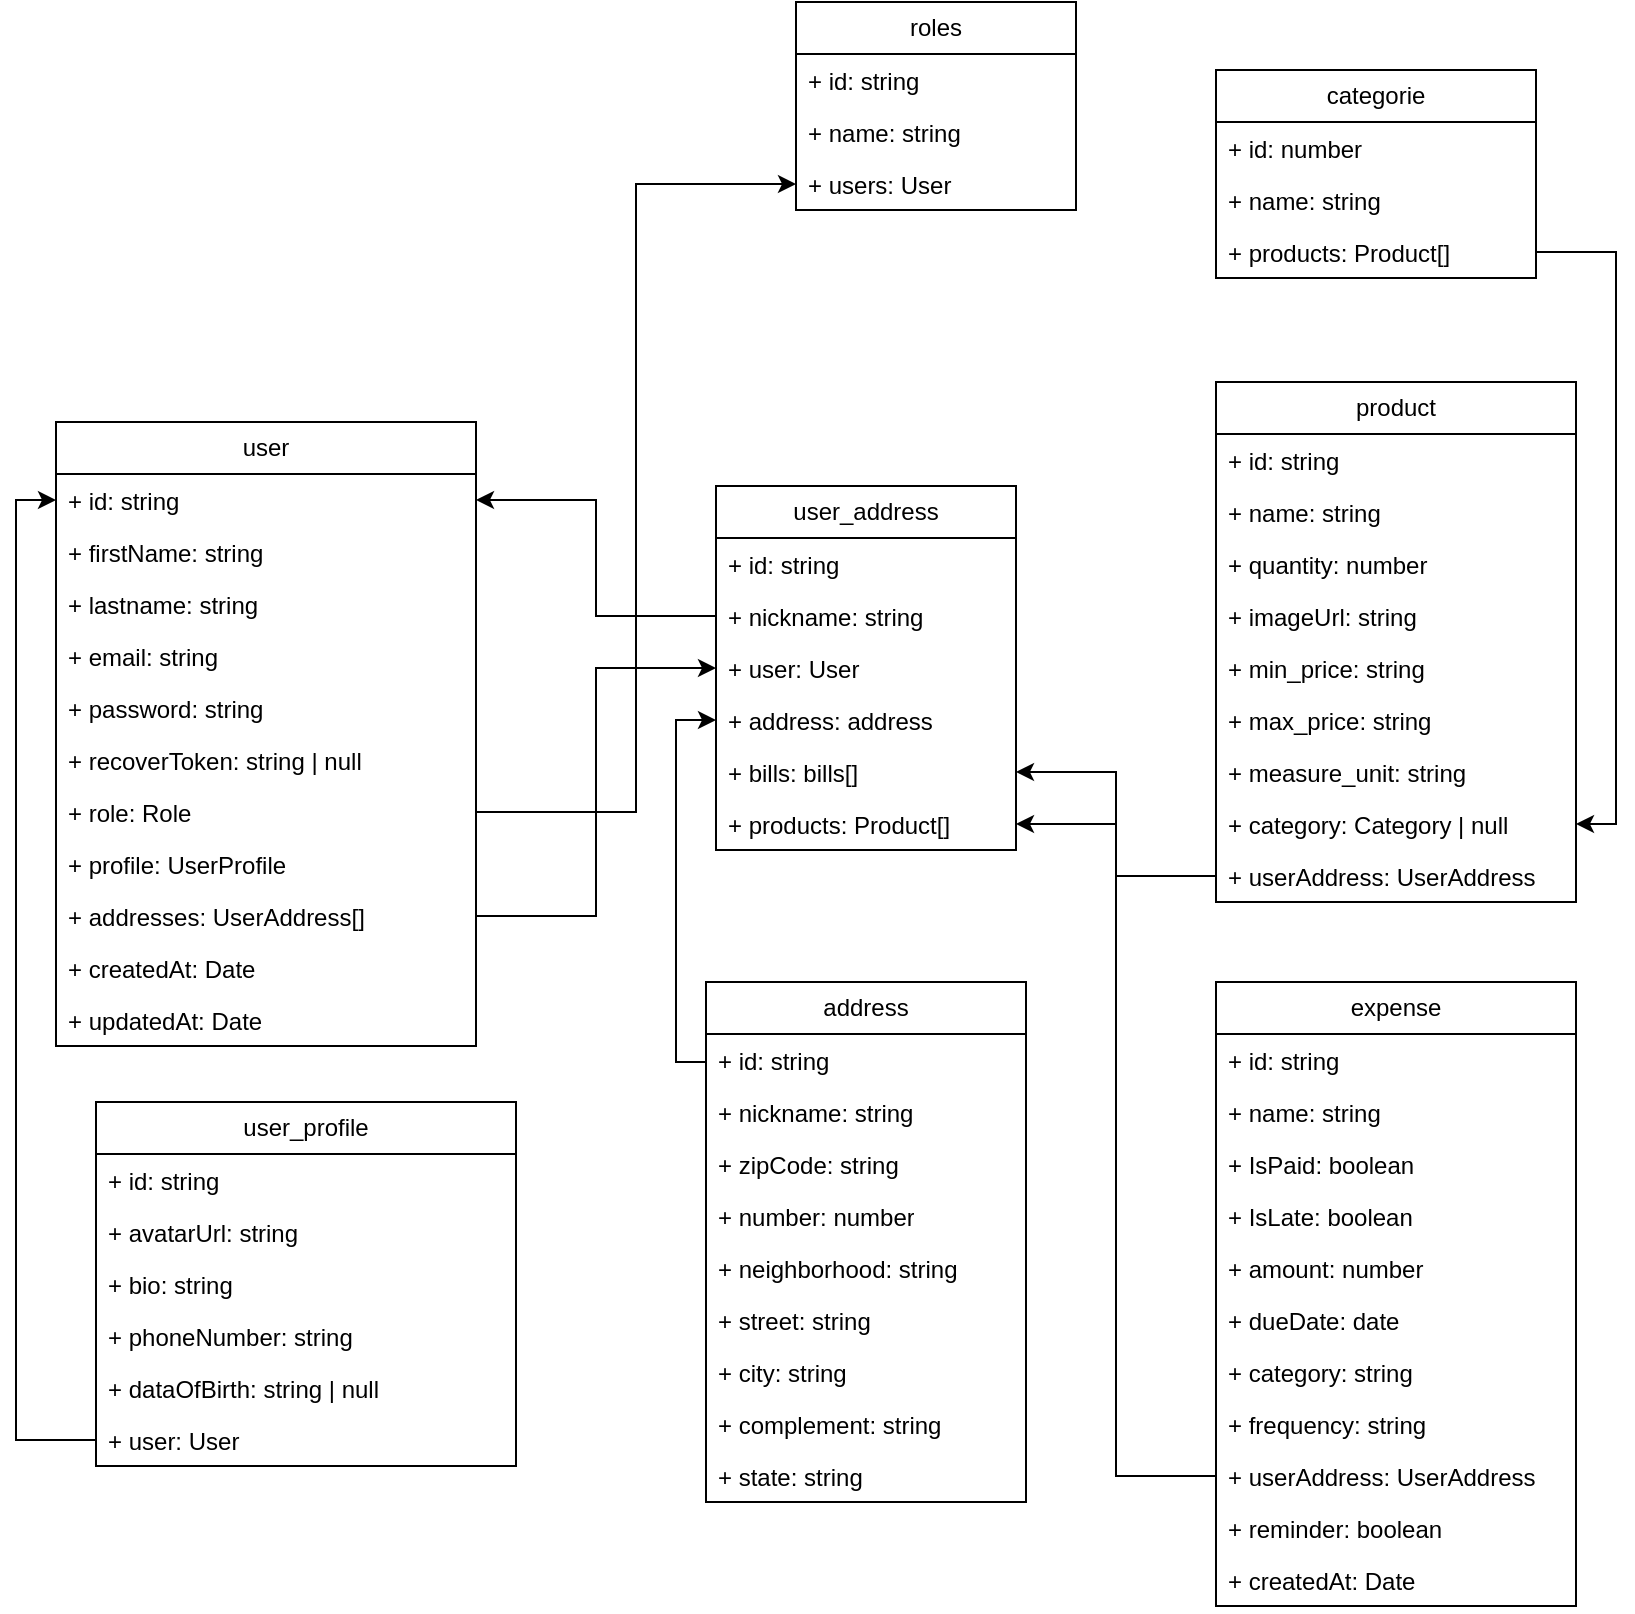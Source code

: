 <mxfile version="24.7.17">
  <diagram id="R2lEEEUBdFMjLlhIrx00" name="Page-1">
    <mxGraphModel dx="1842" dy="894" grid="1" gridSize="10" guides="1" tooltips="1" connect="1" arrows="1" fold="1" page="1" pageScale="1" pageWidth="850" pageHeight="1100" math="0" shadow="0" extFonts="Permanent Marker^https://fonts.googleapis.com/css?family=Permanent+Marker">
      <root>
        <mxCell id="0" />
        <mxCell id="1" parent="0" />
        <mxCell id="eQGmNUvE_61EHRvvvZyM-5" value="user" style="swimlane;fontStyle=0;childLayout=stackLayout;horizontal=1;startSize=26;fillColor=none;horizontalStack=0;resizeParent=1;resizeParentMax=0;resizeLast=0;collapsible=1;marginBottom=0;whiteSpace=wrap;html=1;" parent="1" vertex="1">
          <mxGeometry x="30" y="250" width="210" height="312" as="geometry" />
        </mxCell>
        <mxCell id="eQGmNUvE_61EHRvvvZyM-6" value="+ id: string" style="text;strokeColor=none;fillColor=none;align=left;verticalAlign=top;spacingLeft=4;spacingRight=4;overflow=hidden;rotatable=0;points=[[0,0.5],[1,0.5]];portConstraint=eastwest;whiteSpace=wrap;html=1;" parent="eQGmNUvE_61EHRvvvZyM-5" vertex="1">
          <mxGeometry y="26" width="210" height="26" as="geometry" />
        </mxCell>
        <mxCell id="eQGmNUvE_61EHRvvvZyM-7" value="+ firstName: string" style="text;strokeColor=none;fillColor=none;align=left;verticalAlign=top;spacingLeft=4;spacingRight=4;overflow=hidden;rotatable=0;points=[[0,0.5],[1,0.5]];portConstraint=eastwest;whiteSpace=wrap;html=1;" parent="eQGmNUvE_61EHRvvvZyM-5" vertex="1">
          <mxGeometry y="52" width="210" height="26" as="geometry" />
        </mxCell>
        <mxCell id="eQGmNUvE_61EHRvvvZyM-8" value="+ lastname: string&lt;div&gt;&lt;br&gt;&lt;/div&gt;" style="text;strokeColor=none;fillColor=none;align=left;verticalAlign=top;spacingLeft=4;spacingRight=4;overflow=hidden;rotatable=0;points=[[0,0.5],[1,0.5]];portConstraint=eastwest;whiteSpace=wrap;html=1;" parent="eQGmNUvE_61EHRvvvZyM-5" vertex="1">
          <mxGeometry y="78" width="210" height="26" as="geometry" />
        </mxCell>
        <mxCell id="eQGmNUvE_61EHRvvvZyM-27" value="+ email: string&lt;div&gt;&lt;br&gt;&lt;/div&gt;" style="text;strokeColor=none;fillColor=none;align=left;verticalAlign=top;spacingLeft=4;spacingRight=4;overflow=hidden;rotatable=0;points=[[0,0.5],[1,0.5]];portConstraint=eastwest;whiteSpace=wrap;html=1;" parent="eQGmNUvE_61EHRvvvZyM-5" vertex="1">
          <mxGeometry y="104" width="210" height="26" as="geometry" />
        </mxCell>
        <mxCell id="eQGmNUvE_61EHRvvvZyM-29" value="+ password: string&lt;div&gt;&lt;br&gt;&lt;/div&gt;" style="text;strokeColor=none;fillColor=none;align=left;verticalAlign=top;spacingLeft=4;spacingRight=4;overflow=hidden;rotatable=0;points=[[0,0.5],[1,0.5]];portConstraint=eastwest;whiteSpace=wrap;html=1;" parent="eQGmNUvE_61EHRvvvZyM-5" vertex="1">
          <mxGeometry y="130" width="210" height="26" as="geometry" />
        </mxCell>
        <mxCell id="eQGmNUvE_61EHRvvvZyM-30" value="+ recoverToken: string | null&lt;div&gt;&lt;br&gt;&lt;/div&gt;" style="text;strokeColor=none;fillColor=none;align=left;verticalAlign=top;spacingLeft=4;spacingRight=4;overflow=hidden;rotatable=0;points=[[0,0.5],[1,0.5]];portConstraint=eastwest;whiteSpace=wrap;html=1;" parent="eQGmNUvE_61EHRvvvZyM-5" vertex="1">
          <mxGeometry y="156" width="210" height="26" as="geometry" />
        </mxCell>
        <mxCell id="eQGmNUvE_61EHRvvvZyM-31" value="+ role: Role&lt;div&gt;&lt;br&gt;&lt;/div&gt;" style="text;strokeColor=none;fillColor=none;align=left;verticalAlign=top;spacingLeft=4;spacingRight=4;overflow=hidden;rotatable=0;points=[[0,0.5],[1,0.5]];portConstraint=eastwest;whiteSpace=wrap;html=1;" parent="eQGmNUvE_61EHRvvvZyM-5" vertex="1">
          <mxGeometry y="182" width="210" height="26" as="geometry" />
        </mxCell>
        <mxCell id="eTToBHc4Xu6PELVwYgDi-15" value="+ profile: UserProfile&lt;div&gt;&lt;br&gt;&lt;/div&gt;" style="text;strokeColor=none;fillColor=none;align=left;verticalAlign=top;spacingLeft=4;spacingRight=4;overflow=hidden;rotatable=0;points=[[0,0.5],[1,0.5]];portConstraint=eastwest;whiteSpace=wrap;html=1;" vertex="1" parent="eQGmNUvE_61EHRvvvZyM-5">
          <mxGeometry y="208" width="210" height="26" as="geometry" />
        </mxCell>
        <mxCell id="eQGmNUvE_61EHRvvvZyM-45" value="+ addresses: UserAddress[]&lt;div&gt;&lt;br&gt;&lt;/div&gt;" style="text;strokeColor=none;fillColor=none;align=left;verticalAlign=top;spacingLeft=4;spacingRight=4;overflow=hidden;rotatable=0;points=[[0,0.5],[1,0.5]];portConstraint=eastwest;whiteSpace=wrap;html=1;" parent="eQGmNUvE_61EHRvvvZyM-5" vertex="1">
          <mxGeometry y="234" width="210" height="26" as="geometry" />
        </mxCell>
        <mxCell id="eQGmNUvE_61EHRvvvZyM-32" value="+ createdAt: Date&lt;div&gt;&lt;br&gt;&lt;/div&gt;" style="text;strokeColor=none;fillColor=none;align=left;verticalAlign=top;spacingLeft=4;spacingRight=4;overflow=hidden;rotatable=0;points=[[0,0.5],[1,0.5]];portConstraint=eastwest;whiteSpace=wrap;html=1;" parent="eQGmNUvE_61EHRvvvZyM-5" vertex="1">
          <mxGeometry y="260" width="210" height="26" as="geometry" />
        </mxCell>
        <mxCell id="eQGmNUvE_61EHRvvvZyM-33" value="+ updatedAt: Date&lt;div&gt;&lt;br&gt;&lt;/div&gt;" style="text;strokeColor=none;fillColor=none;align=left;verticalAlign=top;spacingLeft=4;spacingRight=4;overflow=hidden;rotatable=0;points=[[0,0.5],[1,0.5]];portConstraint=eastwest;whiteSpace=wrap;html=1;" parent="eQGmNUvE_61EHRvvvZyM-5" vertex="1">
          <mxGeometry y="286" width="210" height="26" as="geometry" />
        </mxCell>
        <mxCell id="eQGmNUvE_61EHRvvvZyM-9" value="product" style="swimlane;fontStyle=0;childLayout=stackLayout;horizontal=1;startSize=26;fillColor=none;horizontalStack=0;resizeParent=1;resizeParentMax=0;resizeLast=0;collapsible=1;marginBottom=0;whiteSpace=wrap;html=1;" parent="1" vertex="1">
          <mxGeometry x="610" y="230" width="180" height="260" as="geometry" />
        </mxCell>
        <mxCell id="eQGmNUvE_61EHRvvvZyM-10" value="+ id: string" style="text;strokeColor=none;fillColor=none;align=left;verticalAlign=top;spacingLeft=4;spacingRight=4;overflow=hidden;rotatable=0;points=[[0,0.5],[1,0.5]];portConstraint=eastwest;whiteSpace=wrap;html=1;" parent="eQGmNUvE_61EHRvvvZyM-9" vertex="1">
          <mxGeometry y="26" width="180" height="26" as="geometry" />
        </mxCell>
        <mxCell id="eQGmNUvE_61EHRvvvZyM-11" value="+ name: string" style="text;strokeColor=none;fillColor=none;align=left;verticalAlign=top;spacingLeft=4;spacingRight=4;overflow=hidden;rotatable=0;points=[[0,0.5],[1,0.5]];portConstraint=eastwest;whiteSpace=wrap;html=1;" parent="eQGmNUvE_61EHRvvvZyM-9" vertex="1">
          <mxGeometry y="52" width="180" height="26" as="geometry" />
        </mxCell>
        <mxCell id="eQGmNUvE_61EHRvvvZyM-12" value="+ quantity: number" style="text;strokeColor=none;fillColor=none;align=left;verticalAlign=top;spacingLeft=4;spacingRight=4;overflow=hidden;rotatable=0;points=[[0,0.5],[1,0.5]];portConstraint=eastwest;whiteSpace=wrap;html=1;" parent="eQGmNUvE_61EHRvvvZyM-9" vertex="1">
          <mxGeometry y="78" width="180" height="26" as="geometry" />
        </mxCell>
        <mxCell id="eQGmNUvE_61EHRvvvZyM-51" value="+ imageUrl: string" style="text;strokeColor=none;fillColor=none;align=left;verticalAlign=top;spacingLeft=4;spacingRight=4;overflow=hidden;rotatable=0;points=[[0,0.5],[1,0.5]];portConstraint=eastwest;whiteSpace=wrap;html=1;" parent="eQGmNUvE_61EHRvvvZyM-9" vertex="1">
          <mxGeometry y="104" width="180" height="26" as="geometry" />
        </mxCell>
        <mxCell id="jCTe3lt51-_xeknNFVKj-33" value="+ min_price: string" style="text;strokeColor=none;fillColor=none;align=left;verticalAlign=top;spacingLeft=4;spacingRight=4;overflow=hidden;rotatable=0;points=[[0,0.5],[1,0.5]];portConstraint=eastwest;whiteSpace=wrap;html=1;" parent="eQGmNUvE_61EHRvvvZyM-9" vertex="1">
          <mxGeometry y="130" width="180" height="26" as="geometry" />
        </mxCell>
        <mxCell id="jCTe3lt51-_xeknNFVKj-34" value="+ max_price: string" style="text;strokeColor=none;fillColor=none;align=left;verticalAlign=top;spacingLeft=4;spacingRight=4;overflow=hidden;rotatable=0;points=[[0,0.5],[1,0.5]];portConstraint=eastwest;whiteSpace=wrap;html=1;" parent="eQGmNUvE_61EHRvvvZyM-9" vertex="1">
          <mxGeometry y="156" width="180" height="26" as="geometry" />
        </mxCell>
        <mxCell id="jCTe3lt51-_xeknNFVKj-35" value="+ measure_unit: string" style="text;strokeColor=none;fillColor=none;align=left;verticalAlign=top;spacingLeft=4;spacingRight=4;overflow=hidden;rotatable=0;points=[[0,0.5],[1,0.5]];portConstraint=eastwest;whiteSpace=wrap;html=1;" parent="eQGmNUvE_61EHRvvvZyM-9" vertex="1">
          <mxGeometry y="182" width="180" height="26" as="geometry" />
        </mxCell>
        <mxCell id="eQGmNUvE_61EHRvvvZyM-52" value="+ category: Category | null" style="text;strokeColor=none;fillColor=none;align=left;verticalAlign=top;spacingLeft=4;spacingRight=4;overflow=hidden;rotatable=0;points=[[0,0.5],[1,0.5]];portConstraint=eastwest;whiteSpace=wrap;html=1;" parent="eQGmNUvE_61EHRvvvZyM-9" vertex="1">
          <mxGeometry y="208" width="180" height="26" as="geometry" />
        </mxCell>
        <mxCell id="eQGmNUvE_61EHRvvvZyM-53" value="&lt;div style=&quot;text-align: center;&quot;&gt;&lt;span style=&quot;background-color: initial;&quot;&gt;+&amp;nbsp;&lt;/span&gt;&lt;span style=&quot;background-color: initial; text-align: center;&quot;&gt;userAddress&lt;/span&gt;&lt;span style=&quot;background-color: initial;&quot;&gt;: UserAddress&lt;/span&gt;&lt;/div&gt;" style="text;strokeColor=none;fillColor=none;align=left;verticalAlign=top;spacingLeft=4;spacingRight=4;overflow=hidden;rotatable=0;points=[[0,0.5],[1,0.5]];portConstraint=eastwest;whiteSpace=wrap;html=1;" parent="eQGmNUvE_61EHRvvvZyM-9" vertex="1">
          <mxGeometry y="234" width="180" height="26" as="geometry" />
        </mxCell>
        <mxCell id="eQGmNUvE_61EHRvvvZyM-13" value="user_address" style="swimlane;fontStyle=0;childLayout=stackLayout;horizontal=1;startSize=26;fillColor=none;horizontalStack=0;resizeParent=1;resizeParentMax=0;resizeLast=0;collapsible=1;marginBottom=0;whiteSpace=wrap;html=1;" parent="1" vertex="1">
          <mxGeometry x="360" y="282" width="150" height="182" as="geometry" />
        </mxCell>
        <mxCell id="eQGmNUvE_61EHRvvvZyM-14" value="+ id: string" style="text;strokeColor=none;fillColor=none;align=left;verticalAlign=top;spacingLeft=4;spacingRight=4;overflow=hidden;rotatable=0;points=[[0,0.5],[1,0.5]];portConstraint=eastwest;whiteSpace=wrap;html=1;" parent="eQGmNUvE_61EHRvvvZyM-13" vertex="1">
          <mxGeometry y="26" width="150" height="26" as="geometry" />
        </mxCell>
        <mxCell id="eQGmNUvE_61EHRvvvZyM-15" value="+ nickname: string" style="text;strokeColor=none;fillColor=none;align=left;verticalAlign=top;spacingLeft=4;spacingRight=4;overflow=hidden;rotatable=0;points=[[0,0.5],[1,0.5]];portConstraint=eastwest;whiteSpace=wrap;html=1;" parent="eQGmNUvE_61EHRvvvZyM-13" vertex="1">
          <mxGeometry y="52" width="150" height="26" as="geometry" />
        </mxCell>
        <mxCell id="eQGmNUvE_61EHRvvvZyM-16" value="+ user: User" style="text;strokeColor=none;fillColor=none;align=left;verticalAlign=top;spacingLeft=4;spacingRight=4;overflow=hidden;rotatable=0;points=[[0,0.5],[1,0.5]];portConstraint=eastwest;whiteSpace=wrap;html=1;" parent="eQGmNUvE_61EHRvvvZyM-13" vertex="1">
          <mxGeometry y="78" width="150" height="26" as="geometry" />
        </mxCell>
        <mxCell id="jCTe3lt51-_xeknNFVKj-1" value="+ address: address" style="text;strokeColor=none;fillColor=none;align=left;verticalAlign=top;spacingLeft=4;spacingRight=4;overflow=hidden;rotatable=0;points=[[0,0.5],[1,0.5]];portConstraint=eastwest;whiteSpace=wrap;html=1;" parent="eQGmNUvE_61EHRvvvZyM-13" vertex="1">
          <mxGeometry y="104" width="150" height="26" as="geometry" />
        </mxCell>
        <mxCell id="jCTe3lt51-_xeknNFVKj-2" value="+ bills: bills[]" style="text;strokeColor=none;fillColor=none;align=left;verticalAlign=top;spacingLeft=4;spacingRight=4;overflow=hidden;rotatable=0;points=[[0,0.5],[1,0.5]];portConstraint=eastwest;whiteSpace=wrap;html=1;" parent="eQGmNUvE_61EHRvvvZyM-13" vertex="1">
          <mxGeometry y="130" width="150" height="26" as="geometry" />
        </mxCell>
        <mxCell id="eQGmNUvE_61EHRvvvZyM-46" value="+ products: Product[]" style="text;strokeColor=none;fillColor=none;align=left;verticalAlign=top;spacingLeft=4;spacingRight=4;overflow=hidden;rotatable=0;points=[[0,0.5],[1,0.5]];portConstraint=eastwest;whiteSpace=wrap;html=1;" parent="eQGmNUvE_61EHRvvvZyM-13" vertex="1">
          <mxGeometry y="156" width="150" height="26" as="geometry" />
        </mxCell>
        <mxCell id="eQGmNUvE_61EHRvvvZyM-17" value="categorie" style="swimlane;fontStyle=0;childLayout=stackLayout;horizontal=1;startSize=26;fillColor=none;horizontalStack=0;resizeParent=1;resizeParentMax=0;resizeLast=0;collapsible=1;marginBottom=0;whiteSpace=wrap;html=1;" parent="1" vertex="1">
          <mxGeometry x="610" y="74" width="160" height="104" as="geometry" />
        </mxCell>
        <mxCell id="eQGmNUvE_61EHRvvvZyM-18" value="+ id: number" style="text;strokeColor=none;fillColor=none;align=left;verticalAlign=top;spacingLeft=4;spacingRight=4;overflow=hidden;rotatable=0;points=[[0,0.5],[1,0.5]];portConstraint=eastwest;whiteSpace=wrap;html=1;" parent="eQGmNUvE_61EHRvvvZyM-17" vertex="1">
          <mxGeometry y="26" width="160" height="26" as="geometry" />
        </mxCell>
        <mxCell id="eQGmNUvE_61EHRvvvZyM-19" value="+ name: string" style="text;strokeColor=none;fillColor=none;align=left;verticalAlign=top;spacingLeft=4;spacingRight=4;overflow=hidden;rotatable=0;points=[[0,0.5],[1,0.5]];portConstraint=eastwest;whiteSpace=wrap;html=1;" parent="eQGmNUvE_61EHRvvvZyM-17" vertex="1">
          <mxGeometry y="52" width="160" height="26" as="geometry" />
        </mxCell>
        <mxCell id="eQGmNUvE_61EHRvvvZyM-20" value="+ products: Product[]" style="text;strokeColor=none;fillColor=none;align=left;verticalAlign=top;spacingLeft=4;spacingRight=4;overflow=hidden;rotatable=0;points=[[0,0.5],[1,0.5]];portConstraint=eastwest;whiteSpace=wrap;html=1;" parent="eQGmNUvE_61EHRvvvZyM-17" vertex="1">
          <mxGeometry y="78" width="160" height="26" as="geometry" />
        </mxCell>
        <mxCell id="eQGmNUvE_61EHRvvvZyM-22" value="roles" style="swimlane;fontStyle=0;childLayout=stackLayout;horizontal=1;startSize=26;fillColor=none;horizontalStack=0;resizeParent=1;resizeParentMax=0;resizeLast=0;collapsible=1;marginBottom=0;whiteSpace=wrap;html=1;" parent="1" vertex="1">
          <mxGeometry x="400" y="40" width="140" height="104" as="geometry" />
        </mxCell>
        <mxCell id="eQGmNUvE_61EHRvvvZyM-23" value="+ id: string" style="text;strokeColor=none;fillColor=none;align=left;verticalAlign=top;spacingLeft=4;spacingRight=4;overflow=hidden;rotatable=0;points=[[0,0.5],[1,0.5]];portConstraint=eastwest;whiteSpace=wrap;html=1;" parent="eQGmNUvE_61EHRvvvZyM-22" vertex="1">
          <mxGeometry y="26" width="140" height="26" as="geometry" />
        </mxCell>
        <mxCell id="eQGmNUvE_61EHRvvvZyM-24" value="+ name: string" style="text;strokeColor=none;fillColor=none;align=left;verticalAlign=top;spacingLeft=4;spacingRight=4;overflow=hidden;rotatable=0;points=[[0,0.5],[1,0.5]];portConstraint=eastwest;whiteSpace=wrap;html=1;" parent="eQGmNUvE_61EHRvvvZyM-22" vertex="1">
          <mxGeometry y="52" width="140" height="26" as="geometry" />
        </mxCell>
        <mxCell id="eQGmNUvE_61EHRvvvZyM-25" value="+ users: User" style="text;strokeColor=none;fillColor=none;align=left;verticalAlign=top;spacingLeft=4;spacingRight=4;overflow=hidden;rotatable=0;points=[[0,0.5],[1,0.5]];portConstraint=eastwest;whiteSpace=wrap;html=1;" parent="eQGmNUvE_61EHRvvvZyM-22" vertex="1">
          <mxGeometry y="78" width="140" height="26" as="geometry" />
        </mxCell>
        <mxCell id="eQGmNUvE_61EHRvvvZyM-48" style="edgeStyle=orthogonalEdgeStyle;rounded=0;orthogonalLoop=1;jettySize=auto;html=1;" parent="1" source="eQGmNUvE_61EHRvvvZyM-31" target="eQGmNUvE_61EHRvvvZyM-25" edge="1">
          <mxGeometry relative="1" as="geometry" />
        </mxCell>
        <mxCell id="eQGmNUvE_61EHRvvvZyM-50" style="edgeStyle=orthogonalEdgeStyle;rounded=0;orthogonalLoop=1;jettySize=auto;html=1;" parent="1" source="eQGmNUvE_61EHRvvvZyM-45" target="eQGmNUvE_61EHRvvvZyM-16" edge="1">
          <mxGeometry relative="1" as="geometry" />
        </mxCell>
        <mxCell id="eQGmNUvE_61EHRvvvZyM-54" style="edgeStyle=orthogonalEdgeStyle;rounded=0;orthogonalLoop=1;jettySize=auto;html=1;entryX=1;entryY=0.5;entryDx=0;entryDy=0;" parent="1" source="eQGmNUvE_61EHRvvvZyM-53" target="eQGmNUvE_61EHRvvvZyM-46" edge="1">
          <mxGeometry relative="1" as="geometry" />
        </mxCell>
        <mxCell id="eQGmNUvE_61EHRvvvZyM-58" style="edgeStyle=orthogonalEdgeStyle;rounded=0;orthogonalLoop=1;jettySize=auto;html=1;exitX=0;exitY=0.5;exitDx=0;exitDy=0;" parent="1" source="eQGmNUvE_61EHRvvvZyM-15" target="eQGmNUvE_61EHRvvvZyM-6" edge="1">
          <mxGeometry relative="1" as="geometry" />
        </mxCell>
        <mxCell id="jCTe3lt51-_xeknNFVKj-5" value="expense" style="swimlane;fontStyle=0;childLayout=stackLayout;horizontal=1;startSize=26;fillColor=none;horizontalStack=0;resizeParent=1;resizeParentMax=0;resizeLast=0;collapsible=1;marginBottom=0;whiteSpace=wrap;html=1;" parent="1" vertex="1">
          <mxGeometry x="610" y="530" width="180" height="312" as="geometry" />
        </mxCell>
        <mxCell id="jCTe3lt51-_xeknNFVKj-6" value="+ id: string" style="text;strokeColor=none;fillColor=none;align=left;verticalAlign=top;spacingLeft=4;spacingRight=4;overflow=hidden;rotatable=0;points=[[0,0.5],[1,0.5]];portConstraint=eastwest;whiteSpace=wrap;html=1;" parent="jCTe3lt51-_xeknNFVKj-5" vertex="1">
          <mxGeometry y="26" width="180" height="26" as="geometry" />
        </mxCell>
        <mxCell id="jCTe3lt51-_xeknNFVKj-7" value="+ name: string" style="text;strokeColor=none;fillColor=none;align=left;verticalAlign=top;spacingLeft=4;spacingRight=4;overflow=hidden;rotatable=0;points=[[0,0.5],[1,0.5]];portConstraint=eastwest;whiteSpace=wrap;html=1;" parent="jCTe3lt51-_xeknNFVKj-5" vertex="1">
          <mxGeometry y="52" width="180" height="26" as="geometry" />
        </mxCell>
        <mxCell id="jCTe3lt51-_xeknNFVKj-30" value="+ IsPaid: boolean" style="text;strokeColor=none;fillColor=none;align=left;verticalAlign=top;spacingLeft=4;spacingRight=4;overflow=hidden;rotatable=0;points=[[0,0.5],[1,0.5]];portConstraint=eastwest;whiteSpace=wrap;html=1;" parent="jCTe3lt51-_xeknNFVKj-5" vertex="1">
          <mxGeometry y="78" width="180" height="26" as="geometry" />
        </mxCell>
        <mxCell id="jCTe3lt51-_xeknNFVKj-31" value="+ IsLate: boolean" style="text;strokeColor=none;fillColor=none;align=left;verticalAlign=top;spacingLeft=4;spacingRight=4;overflow=hidden;rotatable=0;points=[[0,0.5],[1,0.5]];portConstraint=eastwest;whiteSpace=wrap;html=1;" parent="jCTe3lt51-_xeknNFVKj-5" vertex="1">
          <mxGeometry y="104" width="180" height="26" as="geometry" />
        </mxCell>
        <mxCell id="jCTe3lt51-_xeknNFVKj-8" value="+ amount: number" style="text;strokeColor=none;fillColor=none;align=left;verticalAlign=top;spacingLeft=4;spacingRight=4;overflow=hidden;rotatable=0;points=[[0,0.5],[1,0.5]];portConstraint=eastwest;whiteSpace=wrap;html=1;" parent="jCTe3lt51-_xeknNFVKj-5" vertex="1">
          <mxGeometry y="130" width="180" height="26" as="geometry" />
        </mxCell>
        <mxCell id="jCTe3lt51-_xeknNFVKj-9" value="+ dueDate: date" style="text;strokeColor=none;fillColor=none;align=left;verticalAlign=top;spacingLeft=4;spacingRight=4;overflow=hidden;rotatable=0;points=[[0,0.5],[1,0.5]];portConstraint=eastwest;whiteSpace=wrap;html=1;" parent="jCTe3lt51-_xeknNFVKj-5" vertex="1">
          <mxGeometry y="156" width="180" height="26" as="geometry" />
        </mxCell>
        <mxCell id="jCTe3lt51-_xeknNFVKj-10" value="+ category: string" style="text;strokeColor=none;fillColor=none;align=left;verticalAlign=top;spacingLeft=4;spacingRight=4;overflow=hidden;rotatable=0;points=[[0,0.5],[1,0.5]];portConstraint=eastwest;whiteSpace=wrap;html=1;" parent="jCTe3lt51-_xeknNFVKj-5" vertex="1">
          <mxGeometry y="182" width="180" height="26" as="geometry" />
        </mxCell>
        <mxCell id="jCTe3lt51-_xeknNFVKj-14" value="+ frequency: string" style="text;strokeColor=none;fillColor=none;align=left;verticalAlign=top;spacingLeft=4;spacingRight=4;overflow=hidden;rotatable=0;points=[[0,0.5],[1,0.5]];portConstraint=eastwest;whiteSpace=wrap;html=1;" parent="jCTe3lt51-_xeknNFVKj-5" vertex="1">
          <mxGeometry y="208" width="180" height="26" as="geometry" />
        </mxCell>
        <mxCell id="jCTe3lt51-_xeknNFVKj-11" value="&lt;div style=&quot;text-align: center;&quot;&gt;&lt;span style=&quot;background-color: initial;&quot;&gt;+&amp;nbsp;&lt;/span&gt;&lt;span style=&quot;background-color: initial; text-align: center;&quot;&gt;userAddress&lt;/span&gt;&lt;span style=&quot;background-color: initial;&quot;&gt;: UserAddress&lt;/span&gt;&lt;/div&gt;" style="text;strokeColor=none;fillColor=none;align=left;verticalAlign=top;spacingLeft=4;spacingRight=4;overflow=hidden;rotatable=0;points=[[0,0.5],[1,0.5]];portConstraint=eastwest;whiteSpace=wrap;html=1;" parent="jCTe3lt51-_xeknNFVKj-5" vertex="1">
          <mxGeometry y="234" width="180" height="26" as="geometry" />
        </mxCell>
        <mxCell id="jCTe3lt51-_xeknNFVKj-15" value="+ reminder: boolean" style="text;strokeColor=none;fillColor=none;align=left;verticalAlign=top;spacingLeft=4;spacingRight=4;overflow=hidden;rotatable=0;points=[[0,0.5],[1,0.5]];portConstraint=eastwest;whiteSpace=wrap;html=1;" parent="jCTe3lt51-_xeknNFVKj-5" vertex="1">
          <mxGeometry y="260" width="180" height="26" as="geometry" />
        </mxCell>
        <mxCell id="eTToBHc4Xu6PELVwYgDi-17" value="+ createdAt: Date" style="text;strokeColor=none;fillColor=none;align=left;verticalAlign=top;spacingLeft=4;spacingRight=4;overflow=hidden;rotatable=0;points=[[0,0.5],[1,0.5]];portConstraint=eastwest;whiteSpace=wrap;html=1;" vertex="1" parent="jCTe3lt51-_xeknNFVKj-5">
          <mxGeometry y="286" width="180" height="26" as="geometry" />
        </mxCell>
        <mxCell id="jCTe3lt51-_xeknNFVKj-13" style="edgeStyle=orthogonalEdgeStyle;rounded=0;orthogonalLoop=1;jettySize=auto;html=1;" parent="1" source="jCTe3lt51-_xeknNFVKj-11" target="jCTe3lt51-_xeknNFVKj-2" edge="1">
          <mxGeometry relative="1" as="geometry" />
        </mxCell>
        <mxCell id="jCTe3lt51-_xeknNFVKj-18" value="address" style="swimlane;fontStyle=0;childLayout=stackLayout;horizontal=1;startSize=26;fillColor=none;horizontalStack=0;resizeParent=1;resizeParentMax=0;resizeLast=0;collapsible=1;marginBottom=0;whiteSpace=wrap;html=1;" parent="1" vertex="1">
          <mxGeometry x="355" y="530" width="160" height="260" as="geometry" />
        </mxCell>
        <mxCell id="jCTe3lt51-_xeknNFVKj-19" value="+ id: string" style="text;strokeColor=none;fillColor=none;align=left;verticalAlign=top;spacingLeft=4;spacingRight=4;overflow=hidden;rotatable=0;points=[[0,0.5],[1,0.5]];portConstraint=eastwest;whiteSpace=wrap;html=1;" parent="jCTe3lt51-_xeknNFVKj-18" vertex="1">
          <mxGeometry y="26" width="160" height="26" as="geometry" />
        </mxCell>
        <mxCell id="jCTe3lt51-_xeknNFVKj-20" value="+ nickname: string" style="text;strokeColor=none;fillColor=none;align=left;verticalAlign=top;spacingLeft=4;spacingRight=4;overflow=hidden;rotatable=0;points=[[0,0.5],[1,0.5]];portConstraint=eastwest;whiteSpace=wrap;html=1;" parent="jCTe3lt51-_xeknNFVKj-18" vertex="1">
          <mxGeometry y="52" width="160" height="26" as="geometry" />
        </mxCell>
        <mxCell id="jCTe3lt51-_xeknNFVKj-21" value="+ zipCode: string" style="text;strokeColor=none;fillColor=none;align=left;verticalAlign=top;spacingLeft=4;spacingRight=4;overflow=hidden;rotatable=0;points=[[0,0.5],[1,0.5]];portConstraint=eastwest;whiteSpace=wrap;html=1;" parent="jCTe3lt51-_xeknNFVKj-18" vertex="1">
          <mxGeometry y="78" width="160" height="26" as="geometry" />
        </mxCell>
        <mxCell id="jCTe3lt51-_xeknNFVKj-22" value="+ number: number" style="text;strokeColor=none;fillColor=none;align=left;verticalAlign=top;spacingLeft=4;spacingRight=4;overflow=hidden;rotatable=0;points=[[0,0.5],[1,0.5]];portConstraint=eastwest;whiteSpace=wrap;html=1;" parent="jCTe3lt51-_xeknNFVKj-18" vertex="1">
          <mxGeometry y="104" width="160" height="26" as="geometry" />
        </mxCell>
        <mxCell id="jCTe3lt51-_xeknNFVKj-23" value="+ neighborhood: string" style="text;strokeColor=none;fillColor=none;align=left;verticalAlign=top;spacingLeft=4;spacingRight=4;overflow=hidden;rotatable=0;points=[[0,0.5],[1,0.5]];portConstraint=eastwest;whiteSpace=wrap;html=1;" parent="jCTe3lt51-_xeknNFVKj-18" vertex="1">
          <mxGeometry y="130" width="160" height="26" as="geometry" />
        </mxCell>
        <mxCell id="jCTe3lt51-_xeknNFVKj-24" value="+ street: string" style="text;strokeColor=none;fillColor=none;align=left;verticalAlign=top;spacingLeft=4;spacingRight=4;overflow=hidden;rotatable=0;points=[[0,0.5],[1,0.5]];portConstraint=eastwest;whiteSpace=wrap;html=1;" parent="jCTe3lt51-_xeknNFVKj-18" vertex="1">
          <mxGeometry y="156" width="160" height="26" as="geometry" />
        </mxCell>
        <mxCell id="jCTe3lt51-_xeknNFVKj-26" value="+ city: string" style="text;strokeColor=none;fillColor=none;align=left;verticalAlign=top;spacingLeft=4;spacingRight=4;overflow=hidden;rotatable=0;points=[[0,0.5],[1,0.5]];portConstraint=eastwest;whiteSpace=wrap;html=1;" parent="jCTe3lt51-_xeknNFVKj-18" vertex="1">
          <mxGeometry y="182" width="160" height="26" as="geometry" />
        </mxCell>
        <mxCell id="jCTe3lt51-_xeknNFVKj-28" value="+ complement: string" style="text;strokeColor=none;fillColor=none;align=left;verticalAlign=top;spacingLeft=4;spacingRight=4;overflow=hidden;rotatable=0;points=[[0,0.5],[1,0.5]];portConstraint=eastwest;whiteSpace=wrap;html=1;" parent="jCTe3lt51-_xeknNFVKj-18" vertex="1">
          <mxGeometry y="208" width="160" height="26" as="geometry" />
        </mxCell>
        <mxCell id="jCTe3lt51-_xeknNFVKj-29" value="+ state: string" style="text;strokeColor=none;fillColor=none;align=left;verticalAlign=top;spacingLeft=4;spacingRight=4;overflow=hidden;rotatable=0;points=[[0,0.5],[1,0.5]];portConstraint=eastwest;whiteSpace=wrap;html=1;" parent="jCTe3lt51-_xeknNFVKj-18" vertex="1">
          <mxGeometry y="234" width="160" height="26" as="geometry" />
        </mxCell>
        <mxCell id="jCTe3lt51-_xeknNFVKj-27" style="edgeStyle=orthogonalEdgeStyle;rounded=0;orthogonalLoop=1;jettySize=auto;html=1;entryX=0;entryY=0.5;entryDx=0;entryDy=0;" parent="1" target="jCTe3lt51-_xeknNFVKj-1" edge="1">
          <mxGeometry relative="1" as="geometry">
            <mxPoint x="355" y="751.034" as="sourcePoint" />
            <Array as="points">
              <mxPoint x="355" y="570" />
              <mxPoint x="340" y="570" />
              <mxPoint x="340" y="399" />
            </Array>
          </mxGeometry>
        </mxCell>
        <mxCell id="eTToBHc4Xu6PELVwYgDi-2" value="user_profile" style="swimlane;fontStyle=0;childLayout=stackLayout;horizontal=1;startSize=26;fillColor=none;horizontalStack=0;resizeParent=1;resizeParentMax=0;resizeLast=0;collapsible=1;marginBottom=0;whiteSpace=wrap;html=1;" vertex="1" parent="1">
          <mxGeometry x="50" y="590" width="210" height="182" as="geometry" />
        </mxCell>
        <mxCell id="eTToBHc4Xu6PELVwYgDi-3" value="+ id: string" style="text;strokeColor=none;fillColor=none;align=left;verticalAlign=top;spacingLeft=4;spacingRight=4;overflow=hidden;rotatable=0;points=[[0,0.5],[1,0.5]];portConstraint=eastwest;whiteSpace=wrap;html=1;" vertex="1" parent="eTToBHc4Xu6PELVwYgDi-2">
          <mxGeometry y="26" width="210" height="26" as="geometry" />
        </mxCell>
        <mxCell id="eTToBHc4Xu6PELVwYgDi-4" value="+ avatarUrl: string" style="text;strokeColor=none;fillColor=none;align=left;verticalAlign=top;spacingLeft=4;spacingRight=4;overflow=hidden;rotatable=0;points=[[0,0.5],[1,0.5]];portConstraint=eastwest;whiteSpace=wrap;html=1;" vertex="1" parent="eTToBHc4Xu6PELVwYgDi-2">
          <mxGeometry y="52" width="210" height="26" as="geometry" />
        </mxCell>
        <mxCell id="eTToBHc4Xu6PELVwYgDi-5" value="+ bio: string&lt;div&gt;&lt;br&gt;&lt;/div&gt;" style="text;strokeColor=none;fillColor=none;align=left;verticalAlign=top;spacingLeft=4;spacingRight=4;overflow=hidden;rotatable=0;points=[[0,0.5],[1,0.5]];portConstraint=eastwest;whiteSpace=wrap;html=1;" vertex="1" parent="eTToBHc4Xu6PELVwYgDi-2">
          <mxGeometry y="78" width="210" height="26" as="geometry" />
        </mxCell>
        <mxCell id="eTToBHc4Xu6PELVwYgDi-6" value="+ phoneNumber: string&lt;div&gt;&lt;br&gt;&lt;/div&gt;" style="text;strokeColor=none;fillColor=none;align=left;verticalAlign=top;spacingLeft=4;spacingRight=4;overflow=hidden;rotatable=0;points=[[0,0.5],[1,0.5]];portConstraint=eastwest;whiteSpace=wrap;html=1;" vertex="1" parent="eTToBHc4Xu6PELVwYgDi-2">
          <mxGeometry y="104" width="210" height="26" as="geometry" />
        </mxCell>
        <mxCell id="eTToBHc4Xu6PELVwYgDi-7" value="+ dataOfBirth: string | null&lt;div&gt;&lt;br&gt;&lt;/div&gt;" style="text;strokeColor=none;fillColor=none;align=left;verticalAlign=top;spacingLeft=4;spacingRight=4;overflow=hidden;rotatable=0;points=[[0,0.5],[1,0.5]];portConstraint=eastwest;whiteSpace=wrap;html=1;" vertex="1" parent="eTToBHc4Xu6PELVwYgDi-2">
          <mxGeometry y="130" width="210" height="26" as="geometry" />
        </mxCell>
        <mxCell id="eTToBHc4Xu6PELVwYgDi-8" value="+ user: User&lt;div&gt;&lt;br&gt;&lt;/div&gt;" style="text;strokeColor=none;fillColor=none;align=left;verticalAlign=top;spacingLeft=4;spacingRight=4;overflow=hidden;rotatable=0;points=[[0,0.5],[1,0.5]];portConstraint=eastwest;whiteSpace=wrap;html=1;" vertex="1" parent="eTToBHc4Xu6PELVwYgDi-2">
          <mxGeometry y="156" width="210" height="26" as="geometry" />
        </mxCell>
        <mxCell id="eTToBHc4Xu6PELVwYgDi-14" style="edgeStyle=orthogonalEdgeStyle;rounded=0;orthogonalLoop=1;jettySize=auto;html=1;entryX=0;entryY=0.5;entryDx=0;entryDy=0;" edge="1" parent="1" source="eTToBHc4Xu6PELVwYgDi-8" target="eQGmNUvE_61EHRvvvZyM-6">
          <mxGeometry relative="1" as="geometry" />
        </mxCell>
        <mxCell id="eTToBHc4Xu6PELVwYgDi-16" style="edgeStyle=orthogonalEdgeStyle;rounded=0;orthogonalLoop=1;jettySize=auto;html=1;entryX=1;entryY=0.5;entryDx=0;entryDy=0;" edge="1" parent="1" source="eQGmNUvE_61EHRvvvZyM-20" target="eQGmNUvE_61EHRvvvZyM-52">
          <mxGeometry relative="1" as="geometry" />
        </mxCell>
      </root>
    </mxGraphModel>
  </diagram>
</mxfile>

